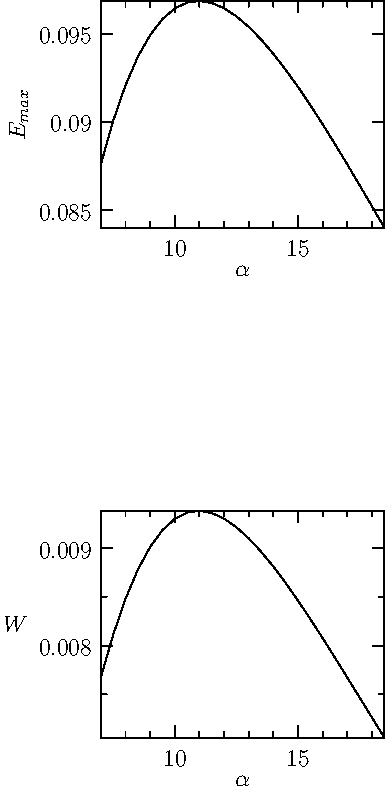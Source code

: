 real Emax(real w0, real wp, real a)
{
	return sin(a)*cos(a)/(wp^2/w0^2*sin(a)^2+1);
}
real W(real w0, real wp, real a)
{
	return Emax(w0, wp, a)^2;
}

import graph;

real T=72000;
real nosc=16;
real w0=2*pi/(T/nosc);
real n=5e-5; // plasma density
real wp=sqrt(n);

guide gE, gW;
for(real a=7; a<19; a+=0.5)
{
	gE = gE -- (a, Emax(w0, wp, a/180*pi));
	gW = gW -- (a, W(w0, wp, a/180*pi));
}

void addpic(guide g, string name, pair center=(0,0))
{
	picture p;
	draw(p,g);
	size(p, 5cm, 4cm, point(p, SW), point(p, NE));
	xaxis(p, "$\alpha$", BottomTop, LeftTicks(5.0, 1.0));
	yaxis(p, name, LeftRight, RightTicks);
	add(p.fit(), center);
}

addpic(gE, "$E_{max}$", (0,0));
addpic(gW, "$W$", (0,5cm));
